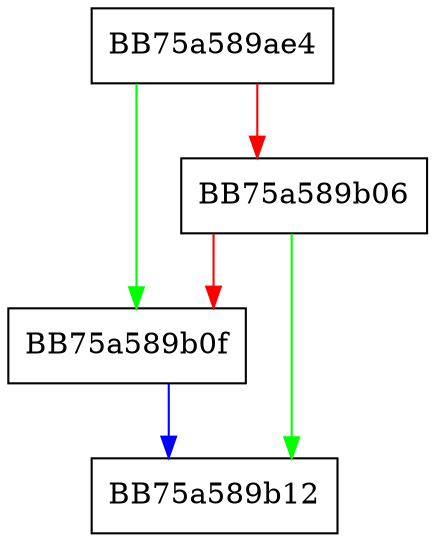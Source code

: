 digraph find {
  node [shape="box"];
  graph [splines=ortho];
  BB75a589ae4 -> BB75a589b0f [color="green"];
  BB75a589ae4 -> BB75a589b06 [color="red"];
  BB75a589b06 -> BB75a589b12 [color="green"];
  BB75a589b06 -> BB75a589b0f [color="red"];
  BB75a589b0f -> BB75a589b12 [color="blue"];
}